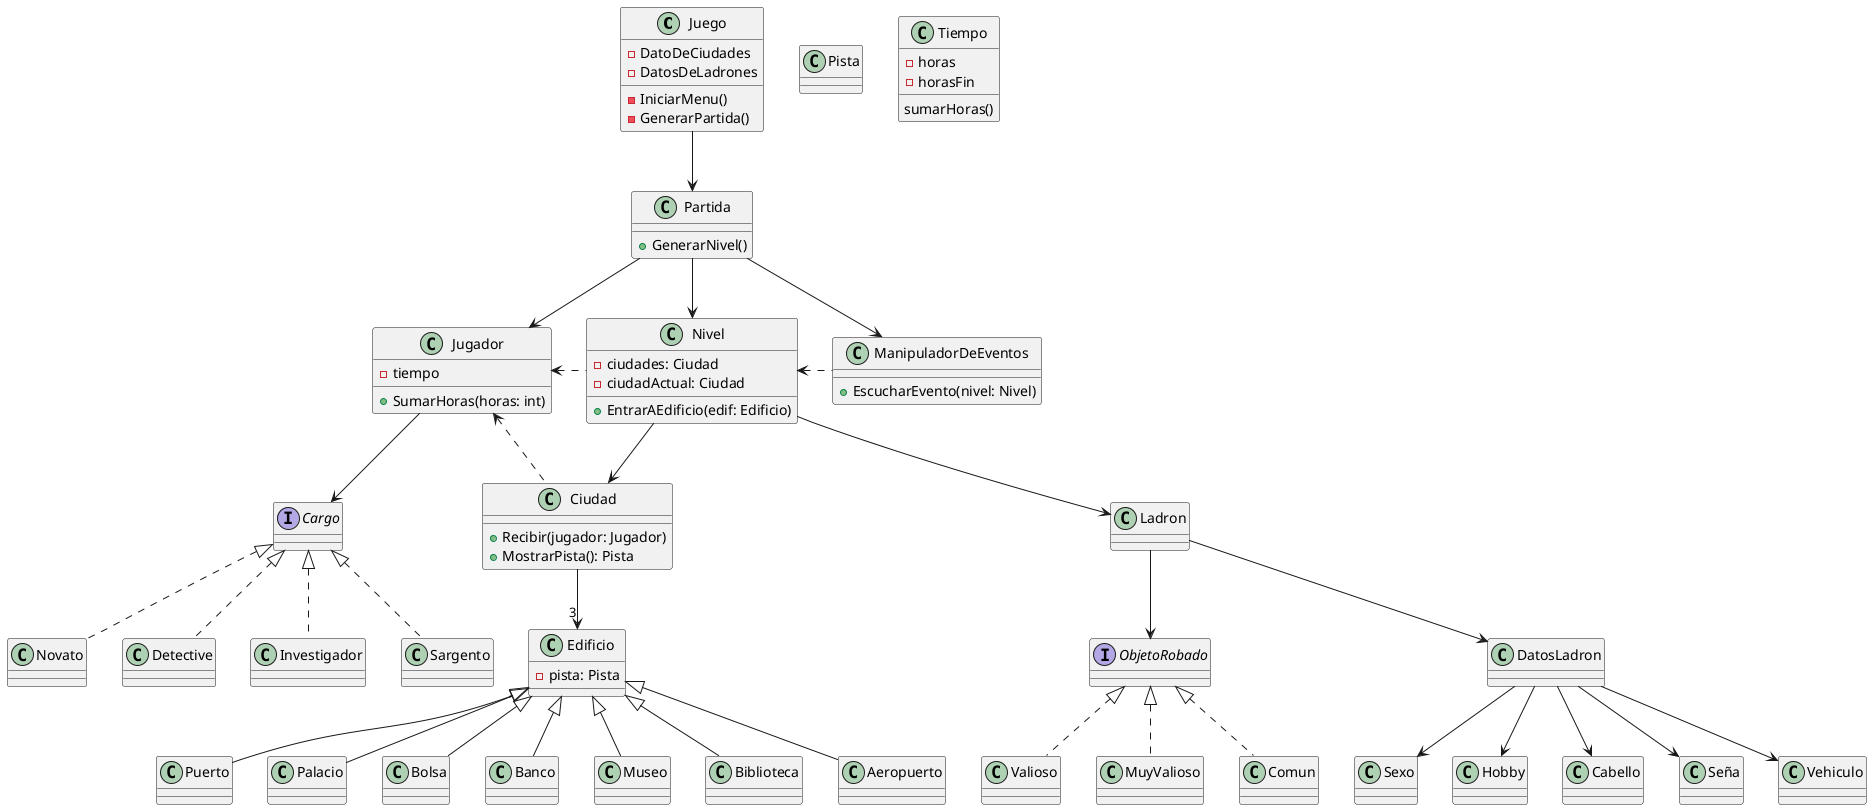 @startuml algoThief
class Juego {
- DatoDeCiudades
- DatosDeLadrones

- IniciarMenu()
- GenerarPartida()

}

class Partida {
' - jugador: Jugador
' - ladron: Ladron
    + GenerarNivel()
}

class Nivel {
- ciudades: Ciudad
- ciudadActual: Ciudad

+ EntrarAEdificio(edif: Edificio)
}

class ManipuladorDeEventos {
+ EscucharEvento(nivel: Nivel)
}

class Jugador {
    - tiempo
    + SumarHoras(horas: int)
}

class Ciudad {
    + Recibir(jugador: Jugador)
    + MostrarPista(): Pista
}

class Edificio {
    - pista: Pista
}

interface Cargo{}
class Novato{}
class Detective{}
class Investigador{}
class Sargento{}

class Pista{}

class Aeropuerto{}
class Puerto{}
class Palacio{}
class Bolsa{}
class Banco{}
class Museo{}

class Ladron{}
class DatosLadron{}
class Sexo{}

interface ObjetoRobado{}
class Comun{}
class Valioso{}
class MuyValioso{}

class Tiempo {
    - horas
    - horasFin
    sumarHoras()
}

Jugador --> Cargo

Cargo <|.. Novato
Cargo <|.. Detective
Cargo <|.. Investigador
Cargo <|.. Sargento

Ciudad --> "3" Edificio
Edificio <|-- Aeropuerto
Edificio <|-- Puerto
Edificio <|-- Biblioteca
Edificio <|-- Palacio
Edificio <|-- Bolsa
Edificio <|-- Banco
Edificio <|-- Museo

Ladron --> DatosLadron
DatosLadron --> Sexo
DatosLadron --> Hobby
DatosLadron --> Cabello
DatosLadron --> Seña
DatosLadron --> Vehiculo

ObjetoRobado <|.. Comun
ObjetoRobado <|.. Valioso
ObjetoRobado <|.. MuyValioso

Juego --> Partida

Partida --> ManipuladorDeEventos
Partida --> Jugador
Partida --> Nivel

Nivel --> Ciudad
Nivel --> Ladron
Nivel <. ManipuladorDeEventos


Jugador <. Nivel
Jugador <. Ciudad

Ladron --> ObjetoRobado


@enduml